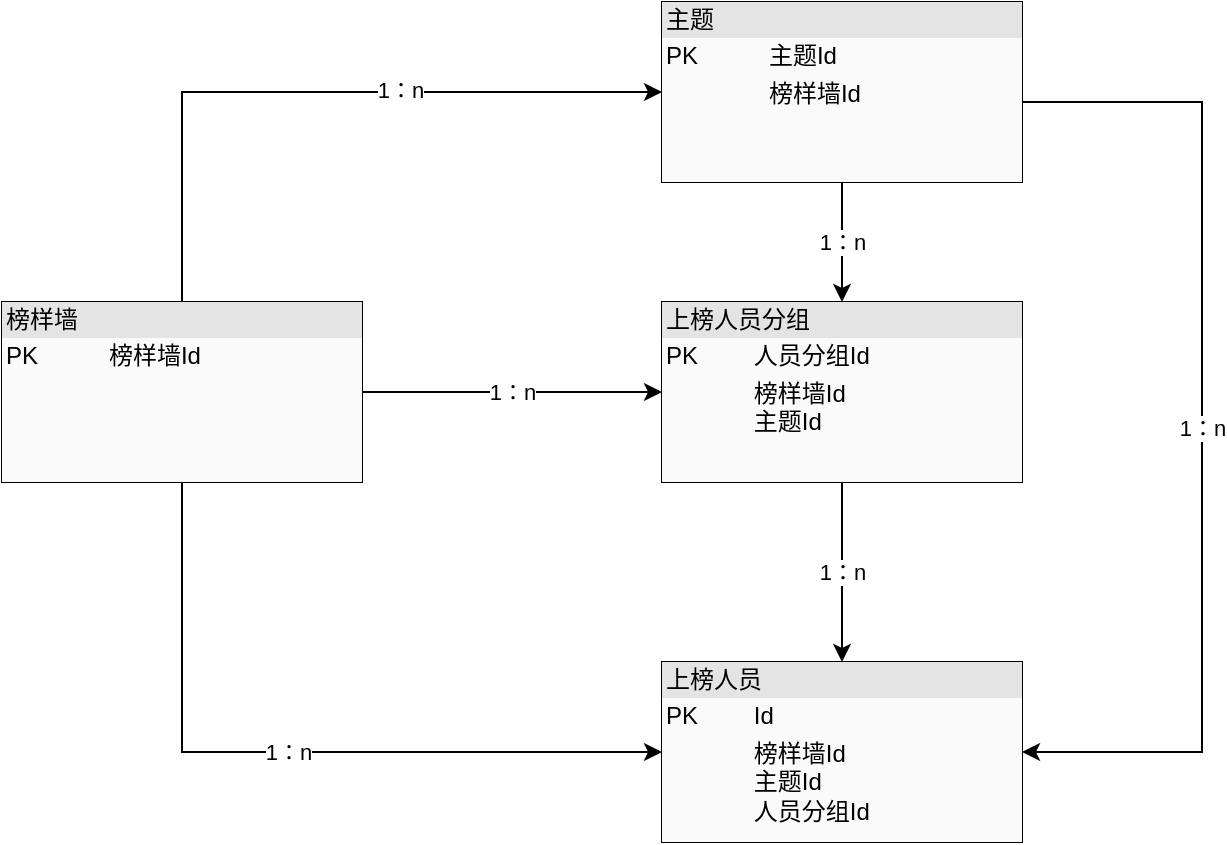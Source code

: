 <mxfile version="20.7.4" type="github">
  <diagram id="_yCclNhYavrccsSiJ5_n" name="第 1 页">
    <mxGraphModel dx="1050" dy="580" grid="1" gridSize="10" guides="1" tooltips="1" connect="1" arrows="1" fold="1" page="1" pageScale="1" pageWidth="300000" pageHeight="30000" math="0" shadow="0">
      <root>
        <mxCell id="0" />
        <mxCell id="1" parent="0" />
        <mxCell id="GE1TyS7wBmHGpNUDIyJN-11" style="edgeStyle=orthogonalEdgeStyle;rounded=0;orthogonalLoop=1;jettySize=auto;html=1;entryX=0;entryY=0.5;entryDx=0;entryDy=0;" edge="1" parent="1" source="GE1TyS7wBmHGpNUDIyJN-7" target="GE1TyS7wBmHGpNUDIyJN-8">
          <mxGeometry relative="1" as="geometry">
            <Array as="points">
              <mxPoint x="280" y="75" />
            </Array>
          </mxGeometry>
        </mxCell>
        <mxCell id="GE1TyS7wBmHGpNUDIyJN-12" value="1：n" style="edgeLabel;html=1;align=center;verticalAlign=middle;resizable=0;points=[];" vertex="1" connectable="0" parent="GE1TyS7wBmHGpNUDIyJN-11">
          <mxGeometry x="0.239" y="1" relative="1" as="geometry">
            <mxPoint as="offset" />
          </mxGeometry>
        </mxCell>
        <mxCell id="GE1TyS7wBmHGpNUDIyJN-13" value="1：n" style="edgeStyle=orthogonalEdgeStyle;rounded=0;orthogonalLoop=1;jettySize=auto;html=1;" edge="1" parent="1" source="GE1TyS7wBmHGpNUDIyJN-7" target="GE1TyS7wBmHGpNUDIyJN-9">
          <mxGeometry relative="1" as="geometry" />
        </mxCell>
        <mxCell id="GE1TyS7wBmHGpNUDIyJN-14" value="1：n" style="edgeStyle=orthogonalEdgeStyle;rounded=0;orthogonalLoop=1;jettySize=auto;html=1;entryX=0;entryY=0.5;entryDx=0;entryDy=0;" edge="1" parent="1" source="GE1TyS7wBmHGpNUDIyJN-7" target="GE1TyS7wBmHGpNUDIyJN-10">
          <mxGeometry relative="1" as="geometry">
            <Array as="points">
              <mxPoint x="280" y="405" />
            </Array>
          </mxGeometry>
        </mxCell>
        <mxCell id="GE1TyS7wBmHGpNUDIyJN-7" value="&lt;div style=&quot;box-sizing:border-box;width:100%;background:#e4e4e4;padding:2px;&quot;&gt;榜样墙&lt;/div&gt;&lt;table style=&quot;width:100%;font-size:1em;&quot; cellpadding=&quot;2&quot; cellspacing=&quot;0&quot;&gt;&lt;tbody&gt;&lt;tr&gt;&lt;td&gt;PK&lt;/td&gt;&lt;td&gt;榜样墙Id&lt;/td&gt;&lt;/tr&gt;&lt;tr&gt;&lt;td&gt;&lt;br&gt;&lt;/td&gt;&lt;td&gt;&lt;br&gt;&lt;/td&gt;&lt;/tr&gt;&lt;tr&gt;&lt;td&gt;&lt;/td&gt;&lt;td&gt;&lt;br&gt;&lt;/td&gt;&lt;/tr&gt;&lt;/tbody&gt;&lt;/table&gt;" style="verticalAlign=top;align=left;overflow=fill;html=1;labelBackgroundColor=#fafafa;" vertex="1" parent="1">
          <mxGeometry x="190" y="180" width="180" height="90" as="geometry" />
        </mxCell>
        <mxCell id="GE1TyS7wBmHGpNUDIyJN-15" value="1：n" style="edgeStyle=orthogonalEdgeStyle;rounded=0;orthogonalLoop=1;jettySize=auto;html=1;" edge="1" parent="1" source="GE1TyS7wBmHGpNUDIyJN-8" target="GE1TyS7wBmHGpNUDIyJN-9">
          <mxGeometry relative="1" as="geometry" />
        </mxCell>
        <mxCell id="GE1TyS7wBmHGpNUDIyJN-19" value="1：n" style="edgeStyle=orthogonalEdgeStyle;rounded=0;orthogonalLoop=1;jettySize=auto;html=1;entryX=1;entryY=0.5;entryDx=0;entryDy=0;" edge="1" parent="1" source="GE1TyS7wBmHGpNUDIyJN-8" target="GE1TyS7wBmHGpNUDIyJN-10">
          <mxGeometry relative="1" as="geometry">
            <mxPoint x="890" y="80" as="targetPoint" />
            <Array as="points">
              <mxPoint x="790" y="80" />
              <mxPoint x="790" y="405" />
            </Array>
          </mxGeometry>
        </mxCell>
        <mxCell id="GE1TyS7wBmHGpNUDIyJN-8" value="&lt;div style=&quot;box-sizing:border-box;width:100%;background:#e4e4e4;padding:2px;&quot;&gt;主题&lt;/div&gt;&lt;table style=&quot;width:100%;font-size:1em;&quot; cellpadding=&quot;2&quot; cellspacing=&quot;0&quot;&gt;&lt;tbody&gt;&lt;tr&gt;&lt;td&gt;PK&lt;/td&gt;&lt;td&gt;主题Id&lt;/td&gt;&lt;/tr&gt;&lt;tr&gt;&lt;td&gt;&lt;br&gt;&lt;/td&gt;&lt;td&gt;榜样墙Id&lt;/td&gt;&lt;/tr&gt;&lt;tr&gt;&lt;td&gt;&lt;/td&gt;&lt;td&gt;&lt;br&gt;&lt;/td&gt;&lt;/tr&gt;&lt;/tbody&gt;&lt;/table&gt;" style="verticalAlign=top;align=left;overflow=fill;html=1;labelBackgroundColor=#fafafa;" vertex="1" parent="1">
          <mxGeometry x="520" y="30" width="180" height="90" as="geometry" />
        </mxCell>
        <mxCell id="GE1TyS7wBmHGpNUDIyJN-16" value="1：n" style="edgeStyle=orthogonalEdgeStyle;rounded=0;orthogonalLoop=1;jettySize=auto;html=1;" edge="1" parent="1" source="GE1TyS7wBmHGpNUDIyJN-9" target="GE1TyS7wBmHGpNUDIyJN-10">
          <mxGeometry relative="1" as="geometry" />
        </mxCell>
        <mxCell id="GE1TyS7wBmHGpNUDIyJN-9" value="&lt;div style=&quot;box-sizing:border-box;width:100%;background:#e4e4e4;padding:2px;&quot;&gt;上榜人员分组&lt;/div&gt;&lt;table style=&quot;width:100%;font-size:1em;&quot; cellpadding=&quot;2&quot; cellspacing=&quot;0&quot;&gt;&lt;tbody&gt;&lt;tr&gt;&lt;td&gt;PK&lt;/td&gt;&lt;td&gt;人员分组Id&lt;/td&gt;&lt;/tr&gt;&lt;tr&gt;&lt;td&gt;&lt;br&gt;&lt;/td&gt;&lt;td&gt;榜样墙Id&lt;br&gt;主题Id&lt;/td&gt;&lt;/tr&gt;&lt;tr&gt;&lt;td&gt;&lt;/td&gt;&lt;td&gt;&lt;br&gt;&lt;/td&gt;&lt;/tr&gt;&lt;/tbody&gt;&lt;/table&gt;" style="verticalAlign=top;align=left;overflow=fill;html=1;labelBackgroundColor=#fafafa;" vertex="1" parent="1">
          <mxGeometry x="520" y="180" width="180" height="90" as="geometry" />
        </mxCell>
        <mxCell id="GE1TyS7wBmHGpNUDIyJN-10" value="&lt;div style=&quot;box-sizing:border-box;width:100%;background:#e4e4e4;padding:2px;&quot;&gt;上榜人员&lt;/div&gt;&lt;table style=&quot;width:100%;font-size:1em;&quot; cellpadding=&quot;2&quot; cellspacing=&quot;0&quot;&gt;&lt;tbody&gt;&lt;tr&gt;&lt;td&gt;PK&lt;/td&gt;&lt;td&gt;Id&lt;/td&gt;&lt;/tr&gt;&lt;tr&gt;&lt;td&gt;&lt;br&gt;&lt;/td&gt;&lt;td&gt;榜样墙Id&lt;br&gt;主题Id&lt;br&gt;人员分组Id&lt;/td&gt;&lt;/tr&gt;&lt;tr&gt;&lt;td&gt;&lt;/td&gt;&lt;td&gt;&lt;br&gt;&lt;/td&gt;&lt;/tr&gt;&lt;/tbody&gt;&lt;/table&gt;" style="verticalAlign=top;align=left;overflow=fill;html=1;labelBackgroundColor=#fafafa;" vertex="1" parent="1">
          <mxGeometry x="520" y="360" width="180" height="90" as="geometry" />
        </mxCell>
      </root>
    </mxGraphModel>
  </diagram>
</mxfile>
